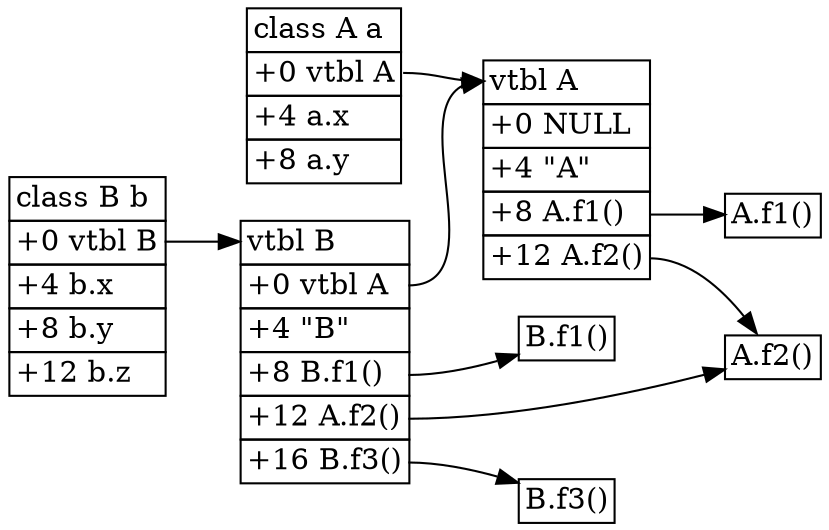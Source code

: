 digraph {
    node [shape=plain]
    rankdir=LR;


  a [label=<
  <table border="0" cellborder="1" cellspacing="0">
    <tr><td port="0" align="left">class A a</td></tr>
    <tr><td port="1" align="left">+0 vtbl A</td></tr>
    <tr><td port="2" align="left">+4 a.x</td></tr>
    <tr><td port="3" align="left">+8 a.y</td></tr>
  </table>>];


  b [label=<
  <table border="0" cellborder="1" cellspacing="0">
    <tr><td port="0" align="left">class B b</td></tr>
    <tr><td port="1" align="left">+0 vtbl B</td></tr>
    <tr><td port="2" align="left">+4 b.x</td></tr>
    <tr><td port="3" align="left">+8 b.y</td></tr>
    <tr><td port="4" align="left">+12 b.z</td></tr>
  </table>>];

  va [label=<
  <table border="0" cellborder="1" cellspacing="0">
    <tr><td port="0" align="left">vtbl A</td></tr>
    <tr><td port="1" align="left">+0 NULL</td></tr>
    <tr><td port="2" align="left">+4 "A"</td></tr>
    <tr><td port="3" align="left">+8 A.f1()</td></tr>
    <tr><td port="4" align="left">+12 A.f2()</td></tr>
  </table>>];

  vb [label=<
  <table border="0" cellborder="1" cellspacing="0">
    <tr><td port="0" align="left">vtbl B</td></tr>
    <tr><td port="1" align="left">+0 vtbl A </td></tr>
    <tr><td port="2" align="left">+4 "B"</td></tr>
    <tr><td port="3" align="left">+8 B.f1()</td></tr>
    <tr><td port="4" align="left">+12 A.f2()</td></tr>
    <tr><td port="5" align="left">+16 B.f3()</td></tr>
  </table>>];

  af1 [label=<
  <table border="0" cellborder="1" cellspacing="0">
    <tr><td port="0" align="left">A.f1()</td></tr>
  </table>>];

  af2 [label=<
  <table border="0" cellborder="1" cellspacing="0">
    <tr><td port="0" align="left">A.f2()</td></tr>
  </table>>];

  bf1 [label=<
  <table border="0" cellborder="1" cellspacing="0">
    <tr><td port="0" align="left">B.f1()</td></tr>
  </table>>];

  bf3 [label=<
  <table border="0" cellborder="1" cellspacing="0">
    <tr><td port="0" align="left">B.f3()</td></tr>
  </table>>];

  a:1 -> va:0;
  b:1 -> vb:0;
  vb:1 -> va:0;
  va:3 -> af1;
  va:4 -> af2;
  vb:3 -> bf1;
  vb:4 -> af2; 
  vb:5 -> bf3;
}
